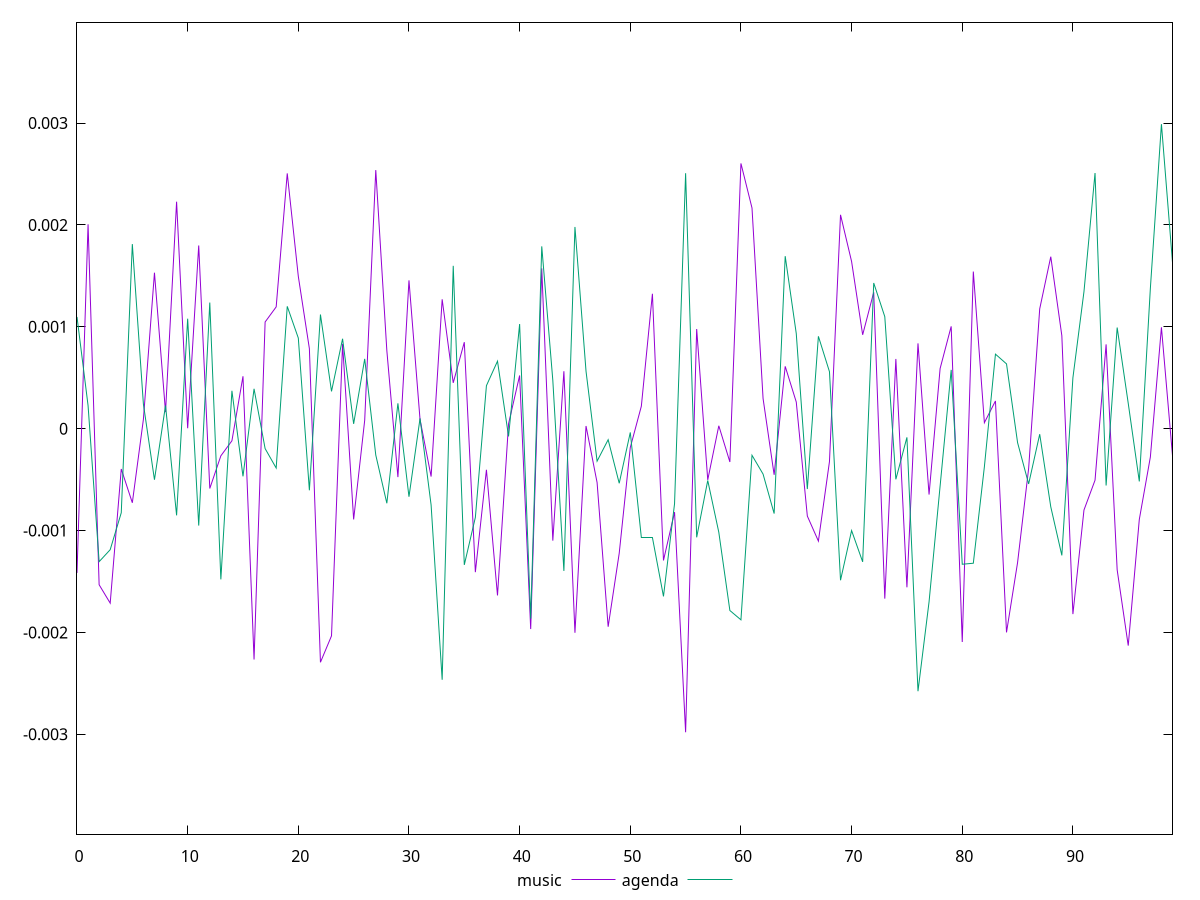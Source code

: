 reset

$music <<EOF
0 -0.0014158700859326315
1 0.00200658173756238
2 -0.001531916097486211
3 -0.0017125768312233572
4 -0.00039598063080146655
5 -0.0007273029127789196
6 0.00009157341393441348
7 0.0015312639968757735
8 0.00016255208642253354
9 0.002228198986744807
10 0.000004186390869942436
11 0.0017985901599435687
12 -0.0005870087860541037
13 -0.00026642291188660046
14 -0.00011850242449177456
15 0.0005145833228345983
16 -0.0022660758877183717
17 0.0010473465872459786
18 0.0011957364201948101
19 0.0025062445965317757
20 0.0014955397183889093
21 0.000785647020141729
22 -0.002293220744162301
23 -0.0020336105383919516
24 0.0008326794876420095
25 -0.0008909847920969959
26 0.00008310732739305882
27 0.0025386462694692493
28 0.0007667238885163748
29 -0.00047509308848422
30 0.001456328093526918
31 0.00008982600793484216
32 -0.00046989345531206554
33 0.0012700667182920886
34 0.0004500788303805653
35 0.0008491787548159874
36 -0.0014084737598277692
37 -0.000403609271834221
38 -0.0016371446423096736
39 0.00004849290465162165
40 0.0005224913930802495
41 -0.001967111637718434
42 0.0015738631072092322
43 -0.0010987982726401654
44 0.0005638572602022551
45 -0.002003367789699696
46 0.000026300239594671816
47 -0.0005288350830074701
48 -0.0019440723569604066
49 -0.001223030222312378
50 -0.00018475871481972022
51 0.0002208153784750033
52 0.001324316035331786
53 -0.0012932637823246898
54 -0.0008191565143449639
55 -0.0029801553513026267
56 0.000978298149848355
57 -0.0005025713069280971
58 0.00002845961791714674
59 -0.0003267154955114468
60 0.002604190392370922
61 0.002166556289969658
62 0.0002961015496332854
63 -0.000452878698963409
64 0.00061199466877803
65 0.0002616420991754922
66 -0.0008575750129658857
67 -0.0011035048232287139
68 -0.00032318563395994924
69 0.0020995284419751577
70 0.0016411655823904705
71 0.0009216137197558067
72 0.0013391335735328997
73 -0.0016683683475147467
74 0.0006842685467601222
75 -0.0015571126644313227
76 0.0008373354649483092
77 -0.0006467900551356022
78 0.0005907582305214112
79 0.0010043629831296675
80 -0.002094158307345931
81 0.001542751189476574
82 0.00005891659722788989
83 0.00027189953133336384
84 -0.0019996839300996487
85 -0.0013141711183537852
86 -0.000389581822247205
87 0.0011765160844508522
88 0.0016883155109075649
89 0.0009126970678040691
90 -0.0018202176600129794
91 -0.0007985181807084269
92 -0.0005054700228501824
93 0.000827531690526484
94 -0.0013856623502800764
95 -0.002129477835097092
96 -0.000891177653564977
97 -0.0002780927022730556
98 0.0009950795567312584
99 -0.00026388037705517563
EOF

$agenda <<EOF
0 0.0010973125500120468
1 0.000226664120112402
2 -0.0013054106917261637
3 -0.0011878220818976482
4 -0.0008251541810067132
5 0.0018118953431988916
6 0.00024141372206262015
7 -0.0005013420290058832
8 0.00022806284199737708
9 -0.0008507974566807703
10 0.0010796929414489905
11 -0.0009511746147288849
12 0.0012382265484097235
13 -0.0014795239353444524
14 0.0003719708827312512
15 -0.00046802478378074635
16 0.0003914235223569873
17 -0.0001954322745780883
18 -0.00038624173987767963
19 0.001200962270214001
20 0.0008898399327744944
21 -0.0006046513083704311
22 0.0011207196154508381
23 0.00036631898292173866
24 0.0008828565143142314
25 0.000047580195502038015
26 0.0006854653839134816
27 -0.00025861148897469294
28 -0.0007321631290459971
29 0.0002490961229804606
30 -0.0006682624719078835
31 0.00010130600582079069
32 -0.0007487593274134278
33 -0.0024646223691062556
34 0.0015989515339950508
35 -0.0013369803737342833
36 -0.0008709856013162925
37 0.0004223634274271394
38 0.0006627872017524073
39 -0.00007553848528772944
40 0.00102720301062173
41 -0.0018647054386838893
42 0.0017900174968785987
43 0.0004738416917477423
44 -0.001396377622497571
45 0.001980358075029112
46 0.000564341690128961
47 -0.0003186697804229116
48 -0.00010813893404364381
49 -0.0005357138291040495
50 -0.00003659924567400843
51 -0.0010683706395514295
52 -0.0010682958028849902
53 -0.0016464139678221829
54 -0.0007361840068207274
55 0.0025078395018204316
56 -0.0010664649831245599
57 -0.0005082850625100152
58 -0.001017054185146571
59 -0.0017850009401907674
60 -0.0018764855796601216
61 -0.00026106047783596987
62 -0.00044572289533889586
63 -0.0008332235812912539
64 0.001693691172611203
65 0.0009336827773369402
66 -0.0005924456416625468
67 0.000906725835445901
68 0.0005595625510943947
69 -0.0014878068992074875
70 -0.000999946977190716
71 -0.0013073275568938115
72 0.001430336349784319
73 0.0010996340449693554
74 -0.0004969867714477536
75 -0.00008520629964976524
76 -0.002577029739924237
77 -0.0017000973939716557
78 -0.0005624035394133752
79 0.0005774125243376352
80 -0.0013308645627239685
81 -0.0013207371227770604
82 -0.00037388454948670614
83 0.0007316836628620815
84 0.0006362057407345301
85 -0.0001368343081866237
86 -0.0005423328334719244
87 -0.00005404530853946321
88 -0.0007671984022312173
89 -0.0012438772623483776
90 0.0005000028068606443
91 0.0013455553877513085
92 0.0025096702526042182
93 -0.0005575674937146211
94 0.0009929061668274134
95 0.0002489984532195906
96 -0.0005175134323402442
97 0.001378195057566385
98 0.002989477537861069
99 0.001631677881954222
EOF

set key outside below
set xrange [0:99]
set yrange [-0.003980155351302627:0.003989477537861069]
set trange [-0.003980155351302627:0.003989477537861069]
set terminal svg size 640, 520 enhanced background rgb 'white'
set output "reports/report_00028_2021-02-24T12-49-42.674Z/meta/pScore-difference/comparison/line/0_vs_1.svg"

plot $music title "music" with line, \
     $agenda title "agenda" with line

reset
